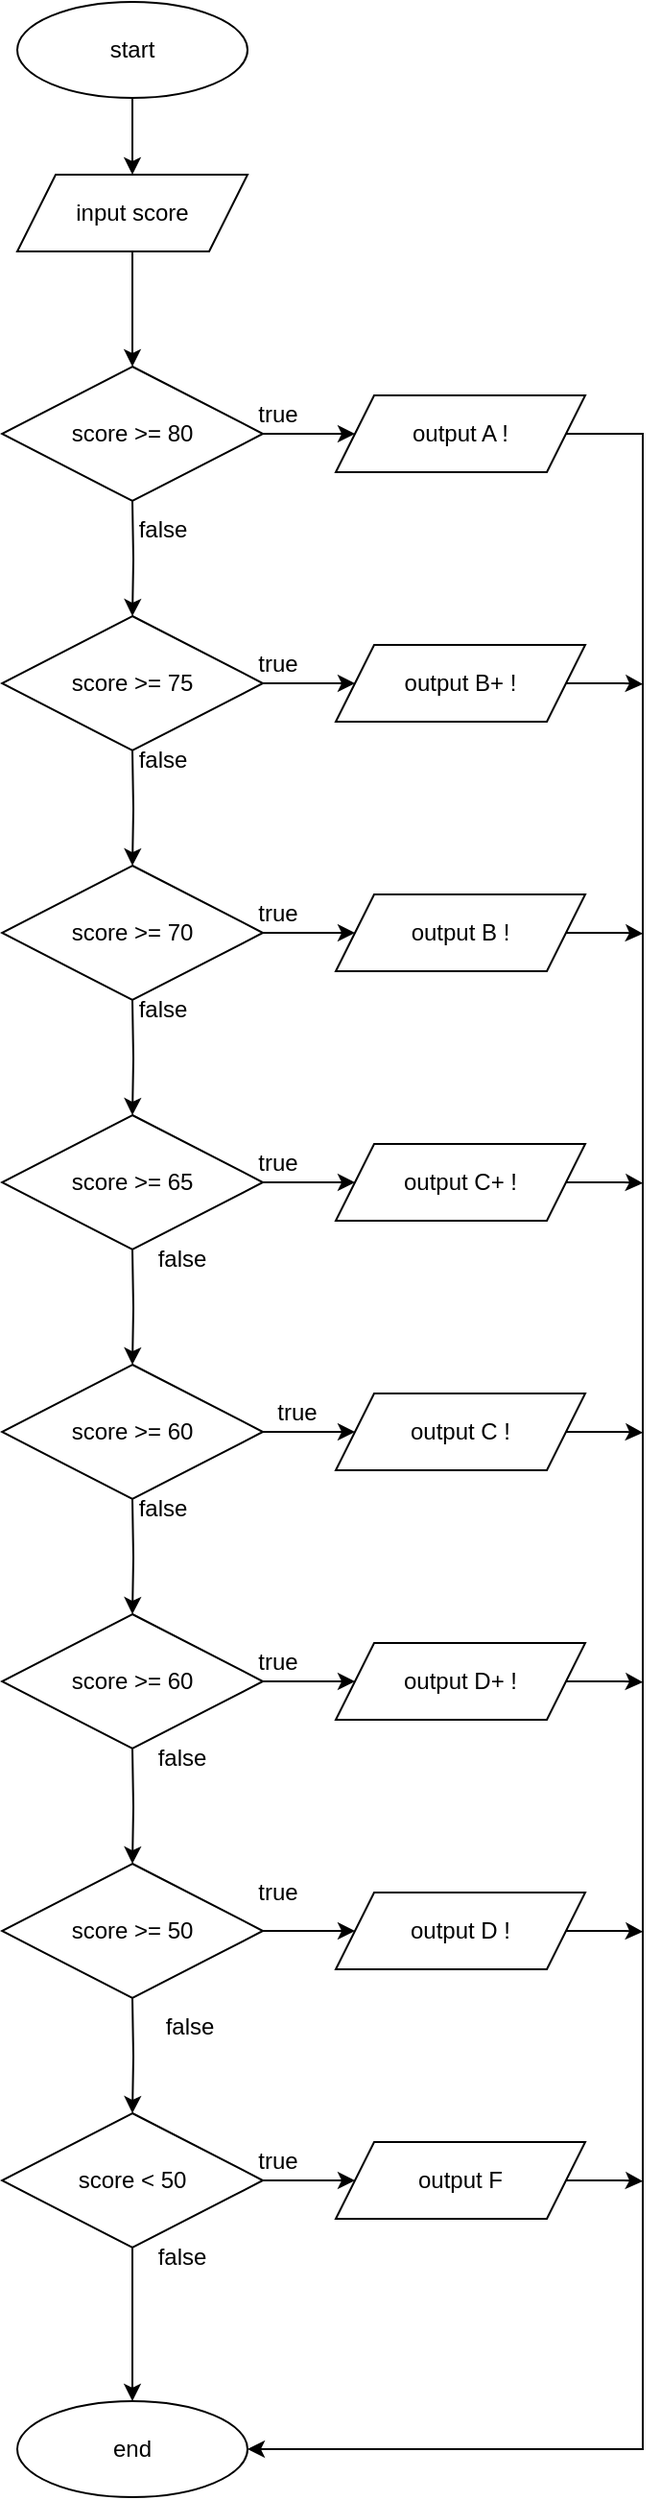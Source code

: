 <mxfile version="25.0.3">
  <diagram name="Page-1" id="JoSFesuqipKP-KCJ_UZJ">
    <mxGraphModel dx="1615" dy="803" grid="1" gridSize="10" guides="1" tooltips="1" connect="1" arrows="1" fold="1" page="1" pageScale="1" pageWidth="827" pageHeight="1169" math="0" shadow="0">
      <root>
        <mxCell id="0" />
        <mxCell id="1" parent="0" />
        <mxCell id="ymPuMD6tz8j893yOIow1-3" value="" style="edgeStyle=orthogonalEdgeStyle;rounded=0;orthogonalLoop=1;jettySize=auto;html=1;" edge="1" parent="1" source="ymPuMD6tz8j893yOIow1-1" target="ymPuMD6tz8j893yOIow1-2">
          <mxGeometry relative="1" as="geometry" />
        </mxCell>
        <mxCell id="ymPuMD6tz8j893yOIow1-1" value="start" style="ellipse;whiteSpace=wrap;html=1;" vertex="1" parent="1">
          <mxGeometry x="354" y="210" width="120" height="50" as="geometry" />
        </mxCell>
        <mxCell id="ymPuMD6tz8j893yOIow1-5" value="" style="edgeStyle=orthogonalEdgeStyle;rounded=0;orthogonalLoop=1;jettySize=auto;html=1;" edge="1" parent="1" source="ymPuMD6tz8j893yOIow1-2" target="ymPuMD6tz8j893yOIow1-4">
          <mxGeometry relative="1" as="geometry" />
        </mxCell>
        <mxCell id="ymPuMD6tz8j893yOIow1-2" value="input score" style="shape=parallelogram;perimeter=parallelogramPerimeter;whiteSpace=wrap;html=1;fixedSize=1;" vertex="1" parent="1">
          <mxGeometry x="354" y="300" width="120" height="40" as="geometry" />
        </mxCell>
        <mxCell id="ymPuMD6tz8j893yOIow1-7" value="" style="edgeStyle=orthogonalEdgeStyle;rounded=0;orthogonalLoop=1;jettySize=auto;html=1;" edge="1" parent="1" source="ymPuMD6tz8j893yOIow1-4" target="ymPuMD6tz8j893yOIow1-6">
          <mxGeometry relative="1" as="geometry" />
        </mxCell>
        <mxCell id="ymPuMD6tz8j893yOIow1-4" value="score &amp;gt;= 80" style="rhombus;whiteSpace=wrap;html=1;" vertex="1" parent="1">
          <mxGeometry x="346" y="400" width="136" height="70" as="geometry" />
        </mxCell>
        <mxCell id="ymPuMD6tz8j893yOIow1-8" style="edgeStyle=orthogonalEdgeStyle;rounded=0;orthogonalLoop=1;jettySize=auto;html=1;exitX=1;exitY=0.5;exitDx=0;exitDy=0;entryX=1;entryY=0.5;entryDx=0;entryDy=0;" edge="1" parent="1" source="ymPuMD6tz8j893yOIow1-6" target="ymPuMD6tz8j893yOIow1-49">
          <mxGeometry relative="1" as="geometry">
            <mxPoint x="680" y="435.412" as="targetPoint" />
            <Array as="points">
              <mxPoint x="680" y="435" />
              <mxPoint x="680" y="1485" />
            </Array>
          </mxGeometry>
        </mxCell>
        <mxCell id="ymPuMD6tz8j893yOIow1-6" value="output A !" style="shape=parallelogram;perimeter=parallelogramPerimeter;whiteSpace=wrap;html=1;fixedSize=1;" vertex="1" parent="1">
          <mxGeometry x="520" y="415" width="130" height="40" as="geometry" />
        </mxCell>
        <mxCell id="ymPuMD6tz8j893yOIow1-9" value="" style="edgeStyle=orthogonalEdgeStyle;rounded=0;orthogonalLoop=1;jettySize=auto;html=1;" edge="1" parent="1" target="ymPuMD6tz8j893yOIow1-11">
          <mxGeometry relative="1" as="geometry">
            <mxPoint x="414" y="470" as="sourcePoint" />
          </mxGeometry>
        </mxCell>
        <mxCell id="ymPuMD6tz8j893yOIow1-10" value="" style="edgeStyle=orthogonalEdgeStyle;rounded=0;orthogonalLoop=1;jettySize=auto;html=1;" edge="1" parent="1" source="ymPuMD6tz8j893yOIow1-11" target="ymPuMD6tz8j893yOIow1-13">
          <mxGeometry relative="1" as="geometry" />
        </mxCell>
        <mxCell id="ymPuMD6tz8j893yOIow1-11" value="score &amp;gt;= 75" style="rhombus;whiteSpace=wrap;html=1;" vertex="1" parent="1">
          <mxGeometry x="346" y="530" width="136" height="70" as="geometry" />
        </mxCell>
        <mxCell id="ymPuMD6tz8j893yOIow1-12" style="edgeStyle=orthogonalEdgeStyle;rounded=0;orthogonalLoop=1;jettySize=auto;html=1;exitX=1;exitY=0.5;exitDx=0;exitDy=0;" edge="1" parent="1" source="ymPuMD6tz8j893yOIow1-13">
          <mxGeometry relative="1" as="geometry">
            <mxPoint x="680" y="565.412" as="targetPoint" />
          </mxGeometry>
        </mxCell>
        <mxCell id="ymPuMD6tz8j893yOIow1-13" value="output B+ !" style="shape=parallelogram;perimeter=parallelogramPerimeter;whiteSpace=wrap;html=1;fixedSize=1;" vertex="1" parent="1">
          <mxGeometry x="520" y="545" width="130" height="40" as="geometry" />
        </mxCell>
        <mxCell id="ymPuMD6tz8j893yOIow1-14" value="" style="edgeStyle=orthogonalEdgeStyle;rounded=0;orthogonalLoop=1;jettySize=auto;html=1;" edge="1" parent="1" target="ymPuMD6tz8j893yOIow1-16">
          <mxGeometry relative="1" as="geometry">
            <mxPoint x="414" y="600" as="sourcePoint" />
          </mxGeometry>
        </mxCell>
        <mxCell id="ymPuMD6tz8j893yOIow1-15" value="" style="edgeStyle=orthogonalEdgeStyle;rounded=0;orthogonalLoop=1;jettySize=auto;html=1;" edge="1" parent="1" source="ymPuMD6tz8j893yOIow1-16" target="ymPuMD6tz8j893yOIow1-18">
          <mxGeometry relative="1" as="geometry" />
        </mxCell>
        <mxCell id="ymPuMD6tz8j893yOIow1-16" value="score &amp;gt;= 70" style="rhombus;whiteSpace=wrap;html=1;" vertex="1" parent="1">
          <mxGeometry x="346" y="660" width="136" height="70" as="geometry" />
        </mxCell>
        <mxCell id="ymPuMD6tz8j893yOIow1-17" style="edgeStyle=orthogonalEdgeStyle;rounded=0;orthogonalLoop=1;jettySize=auto;html=1;exitX=1;exitY=0.5;exitDx=0;exitDy=0;" edge="1" parent="1" source="ymPuMD6tz8j893yOIow1-18">
          <mxGeometry relative="1" as="geometry">
            <mxPoint x="680" y="695.412" as="targetPoint" />
          </mxGeometry>
        </mxCell>
        <mxCell id="ymPuMD6tz8j893yOIow1-18" value="output B !" style="shape=parallelogram;perimeter=parallelogramPerimeter;whiteSpace=wrap;html=1;fixedSize=1;" vertex="1" parent="1">
          <mxGeometry x="520" y="675" width="130" height="40" as="geometry" />
        </mxCell>
        <mxCell id="ymPuMD6tz8j893yOIow1-19" value="" style="edgeStyle=orthogonalEdgeStyle;rounded=0;orthogonalLoop=1;jettySize=auto;html=1;" edge="1" parent="1" target="ymPuMD6tz8j893yOIow1-21">
          <mxGeometry relative="1" as="geometry">
            <mxPoint x="414" y="730" as="sourcePoint" />
          </mxGeometry>
        </mxCell>
        <mxCell id="ymPuMD6tz8j893yOIow1-20" value="" style="edgeStyle=orthogonalEdgeStyle;rounded=0;orthogonalLoop=1;jettySize=auto;html=1;" edge="1" parent="1" source="ymPuMD6tz8j893yOIow1-21" target="ymPuMD6tz8j893yOIow1-23">
          <mxGeometry relative="1" as="geometry" />
        </mxCell>
        <mxCell id="ymPuMD6tz8j893yOIow1-21" value="score &gt;= 65" style="rhombus;whiteSpace=wrap;html=1;" vertex="1" parent="1">
          <mxGeometry x="346" y="790" width="136" height="70" as="geometry" />
        </mxCell>
        <mxCell id="ymPuMD6tz8j893yOIow1-22" style="edgeStyle=orthogonalEdgeStyle;rounded=0;orthogonalLoop=1;jettySize=auto;html=1;exitX=1;exitY=0.5;exitDx=0;exitDy=0;" edge="1" parent="1" source="ymPuMD6tz8j893yOIow1-23">
          <mxGeometry relative="1" as="geometry">
            <mxPoint x="680" y="825.412" as="targetPoint" />
          </mxGeometry>
        </mxCell>
        <mxCell id="ymPuMD6tz8j893yOIow1-23" value="output C+ !" style="shape=parallelogram;perimeter=parallelogramPerimeter;whiteSpace=wrap;html=1;fixedSize=1;" vertex="1" parent="1">
          <mxGeometry x="520" y="805" width="130" height="40" as="geometry" />
        </mxCell>
        <mxCell id="ymPuMD6tz8j893yOIow1-24" value="" style="edgeStyle=orthogonalEdgeStyle;rounded=0;orthogonalLoop=1;jettySize=auto;html=1;" edge="1" parent="1" target="ymPuMD6tz8j893yOIow1-26">
          <mxGeometry relative="1" as="geometry">
            <mxPoint x="414" y="860" as="sourcePoint" />
          </mxGeometry>
        </mxCell>
        <mxCell id="ymPuMD6tz8j893yOIow1-25" value="" style="edgeStyle=orthogonalEdgeStyle;rounded=0;orthogonalLoop=1;jettySize=auto;html=1;" edge="1" parent="1" source="ymPuMD6tz8j893yOIow1-26" target="ymPuMD6tz8j893yOIow1-28">
          <mxGeometry relative="1" as="geometry" />
        </mxCell>
        <mxCell id="ymPuMD6tz8j893yOIow1-26" value="score &amp;gt;= 60" style="rhombus;whiteSpace=wrap;html=1;" vertex="1" parent="1">
          <mxGeometry x="346" y="920" width="136" height="70" as="geometry" />
        </mxCell>
        <mxCell id="ymPuMD6tz8j893yOIow1-27" style="edgeStyle=orthogonalEdgeStyle;rounded=0;orthogonalLoop=1;jettySize=auto;html=1;exitX=1;exitY=0.5;exitDx=0;exitDy=0;" edge="1" parent="1" source="ymPuMD6tz8j893yOIow1-28">
          <mxGeometry relative="1" as="geometry">
            <mxPoint x="680" y="955.412" as="targetPoint" />
          </mxGeometry>
        </mxCell>
        <mxCell id="ymPuMD6tz8j893yOIow1-28" value="output C !" style="shape=parallelogram;perimeter=parallelogramPerimeter;whiteSpace=wrap;html=1;fixedSize=1;" vertex="1" parent="1">
          <mxGeometry x="520" y="935" width="130" height="40" as="geometry" />
        </mxCell>
        <mxCell id="ymPuMD6tz8j893yOIow1-29" value="" style="edgeStyle=orthogonalEdgeStyle;rounded=0;orthogonalLoop=1;jettySize=auto;html=1;" edge="1" parent="1" target="ymPuMD6tz8j893yOIow1-31">
          <mxGeometry relative="1" as="geometry">
            <mxPoint x="414" y="990" as="sourcePoint" />
          </mxGeometry>
        </mxCell>
        <mxCell id="ymPuMD6tz8j893yOIow1-30" value="" style="edgeStyle=orthogonalEdgeStyle;rounded=0;orthogonalLoop=1;jettySize=auto;html=1;" edge="1" parent="1" source="ymPuMD6tz8j893yOIow1-31" target="ymPuMD6tz8j893yOIow1-33">
          <mxGeometry relative="1" as="geometry" />
        </mxCell>
        <mxCell id="ymPuMD6tz8j893yOIow1-31" value="score &amp;gt;= 60" style="rhombus;whiteSpace=wrap;html=1;" vertex="1" parent="1">
          <mxGeometry x="346" y="1050" width="136" height="70" as="geometry" />
        </mxCell>
        <mxCell id="ymPuMD6tz8j893yOIow1-32" style="edgeStyle=orthogonalEdgeStyle;rounded=0;orthogonalLoop=1;jettySize=auto;html=1;exitX=1;exitY=0.5;exitDx=0;exitDy=0;" edge="1" parent="1" source="ymPuMD6tz8j893yOIow1-33">
          <mxGeometry relative="1" as="geometry">
            <mxPoint x="680" y="1085.412" as="targetPoint" />
          </mxGeometry>
        </mxCell>
        <mxCell id="ymPuMD6tz8j893yOIow1-33" value="output D+ !" style="shape=parallelogram;perimeter=parallelogramPerimeter;whiteSpace=wrap;html=1;fixedSize=1;" vertex="1" parent="1">
          <mxGeometry x="520" y="1065" width="130" height="40" as="geometry" />
        </mxCell>
        <mxCell id="ymPuMD6tz8j893yOIow1-34" value="" style="edgeStyle=orthogonalEdgeStyle;rounded=0;orthogonalLoop=1;jettySize=auto;html=1;" edge="1" parent="1" target="ymPuMD6tz8j893yOIow1-36">
          <mxGeometry relative="1" as="geometry">
            <mxPoint x="414" y="1120" as="sourcePoint" />
          </mxGeometry>
        </mxCell>
        <mxCell id="ymPuMD6tz8j893yOIow1-35" value="" style="edgeStyle=orthogonalEdgeStyle;rounded=0;orthogonalLoop=1;jettySize=auto;html=1;" edge="1" parent="1" source="ymPuMD6tz8j893yOIow1-36" target="ymPuMD6tz8j893yOIow1-38">
          <mxGeometry relative="1" as="geometry" />
        </mxCell>
        <mxCell id="ymPuMD6tz8j893yOIow1-36" value="score &gt;= 50" style="rhombus;whiteSpace=wrap;html=1;" vertex="1" parent="1">
          <mxGeometry x="346" y="1180" width="136" height="70" as="geometry" />
        </mxCell>
        <mxCell id="ymPuMD6tz8j893yOIow1-37" style="edgeStyle=orthogonalEdgeStyle;rounded=0;orthogonalLoop=1;jettySize=auto;html=1;exitX=1;exitY=0.5;exitDx=0;exitDy=0;" edge="1" parent="1" source="ymPuMD6tz8j893yOIow1-38">
          <mxGeometry relative="1" as="geometry">
            <mxPoint x="680" y="1215.412" as="targetPoint" />
          </mxGeometry>
        </mxCell>
        <mxCell id="ymPuMD6tz8j893yOIow1-38" value="output D !" style="shape=parallelogram;perimeter=parallelogramPerimeter;whiteSpace=wrap;html=1;fixedSize=1;" vertex="1" parent="1">
          <mxGeometry x="520" y="1195" width="130" height="40" as="geometry" />
        </mxCell>
        <mxCell id="ymPuMD6tz8j893yOIow1-44" value="" style="edgeStyle=orthogonalEdgeStyle;rounded=0;orthogonalLoop=1;jettySize=auto;html=1;" edge="1" parent="1" target="ymPuMD6tz8j893yOIow1-46">
          <mxGeometry relative="1" as="geometry">
            <mxPoint x="414" y="1250" as="sourcePoint" />
          </mxGeometry>
        </mxCell>
        <mxCell id="ymPuMD6tz8j893yOIow1-45" value="" style="edgeStyle=orthogonalEdgeStyle;rounded=0;orthogonalLoop=1;jettySize=auto;html=1;" edge="1" parent="1" source="ymPuMD6tz8j893yOIow1-46" target="ymPuMD6tz8j893yOIow1-48">
          <mxGeometry relative="1" as="geometry" />
        </mxCell>
        <mxCell id="ymPuMD6tz8j893yOIow1-50" value="" style="edgeStyle=orthogonalEdgeStyle;rounded=0;orthogonalLoop=1;jettySize=auto;html=1;" edge="1" parent="1" source="ymPuMD6tz8j893yOIow1-46" target="ymPuMD6tz8j893yOIow1-49">
          <mxGeometry relative="1" as="geometry" />
        </mxCell>
        <mxCell id="ymPuMD6tz8j893yOIow1-46" value="score &amp;lt; 50" style="rhombus;whiteSpace=wrap;html=1;" vertex="1" parent="1">
          <mxGeometry x="346" y="1310" width="136" height="70" as="geometry" />
        </mxCell>
        <mxCell id="ymPuMD6tz8j893yOIow1-47" style="edgeStyle=orthogonalEdgeStyle;rounded=0;orthogonalLoop=1;jettySize=auto;html=1;exitX=1;exitY=0.5;exitDx=0;exitDy=0;" edge="1" parent="1" source="ymPuMD6tz8j893yOIow1-48">
          <mxGeometry relative="1" as="geometry">
            <mxPoint x="680" y="1345.412" as="targetPoint" />
          </mxGeometry>
        </mxCell>
        <mxCell id="ymPuMD6tz8j893yOIow1-48" value="output F" style="shape=parallelogram;perimeter=parallelogramPerimeter;whiteSpace=wrap;html=1;fixedSize=1;" vertex="1" parent="1">
          <mxGeometry x="520" y="1325" width="130" height="40" as="geometry" />
        </mxCell>
        <mxCell id="ymPuMD6tz8j893yOIow1-49" value="end" style="ellipse;whiteSpace=wrap;html=1;" vertex="1" parent="1">
          <mxGeometry x="354" y="1460" width="120" height="50" as="geometry" />
        </mxCell>
        <mxCell id="ymPuMD6tz8j893yOIow1-51" value="true" style="text;html=1;align=center;verticalAlign=middle;whiteSpace=wrap;rounded=0;" vertex="1" parent="1">
          <mxGeometry x="460" y="410" width="60" height="30" as="geometry" />
        </mxCell>
        <mxCell id="ymPuMD6tz8j893yOIow1-52" value="true" style="text;html=1;align=center;verticalAlign=middle;whiteSpace=wrap;rounded=0;" vertex="1" parent="1">
          <mxGeometry x="460" y="540" width="60" height="30" as="geometry" />
        </mxCell>
        <mxCell id="ymPuMD6tz8j893yOIow1-53" value="true" style="text;html=1;align=center;verticalAlign=middle;whiteSpace=wrap;rounded=0;" vertex="1" parent="1">
          <mxGeometry x="460" y="670" width="60" height="30" as="geometry" />
        </mxCell>
        <mxCell id="ymPuMD6tz8j893yOIow1-54" value="true" style="text;html=1;align=center;verticalAlign=middle;whiteSpace=wrap;rounded=0;" vertex="1" parent="1">
          <mxGeometry x="460" y="800" width="60" height="30" as="geometry" />
        </mxCell>
        <mxCell id="ymPuMD6tz8j893yOIow1-55" value="true" style="text;html=1;align=center;verticalAlign=middle;whiteSpace=wrap;rounded=0;" vertex="1" parent="1">
          <mxGeometry x="470" y="930" width="60" height="30" as="geometry" />
        </mxCell>
        <mxCell id="ymPuMD6tz8j893yOIow1-56" value="true" style="text;html=1;align=center;verticalAlign=middle;whiteSpace=wrap;rounded=0;" vertex="1" parent="1">
          <mxGeometry x="460" y="1060" width="60" height="30" as="geometry" />
        </mxCell>
        <mxCell id="ymPuMD6tz8j893yOIow1-57" value="true" style="text;html=1;align=center;verticalAlign=middle;whiteSpace=wrap;rounded=0;" vertex="1" parent="1">
          <mxGeometry x="460" y="1180" width="60" height="30" as="geometry" />
        </mxCell>
        <mxCell id="ymPuMD6tz8j893yOIow1-58" value="true" style="text;html=1;align=center;verticalAlign=middle;whiteSpace=wrap;rounded=0;" vertex="1" parent="1">
          <mxGeometry x="460" y="1320" width="60" height="30" as="geometry" />
        </mxCell>
        <mxCell id="ymPuMD6tz8j893yOIow1-59" value="false&lt;span style=&quot;color: rgba(0, 0, 0, 0); font-family: monospace; font-size: 0px; text-align: start; text-wrap-mode: nowrap;&quot;&gt;%3CmxGraphModel%3E%3Croot%3E%3CmxCell%20id%3D%220%22%2F%3E%3CmxCell%20id%3D%221%22%20parent%3D%220%22%2F%3E%3CmxCell%20id%3D%222%22%20value%3D%22true%22%20style%3D%22text%3Bhtml%3D1%3Balign%3Dcenter%3BverticalAlign%3Dmiddle%3BwhiteSpace%3Dwrap%3Brounded%3D0%3B%22%20vertex%3D%221%22%20parent%3D%221%22%3E%3CmxGeometry%20x%3D%22460%22%20y%3D%221060%22%20width%3D%2260%22%20height%3D%2230%22%20as%3D%22geometry%22%2F%3E%3C%2FmxCell%3E%3C%2Froot%3E%3C%2FmxGraphModel%3E&lt;/span&gt;" style="text;html=1;align=center;verticalAlign=middle;whiteSpace=wrap;rounded=0;" vertex="1" parent="1">
          <mxGeometry x="410" y="1370" width="60" height="30" as="geometry" />
        </mxCell>
        <mxCell id="ymPuMD6tz8j893yOIow1-60" value="false&lt;span style=&quot;color: rgba(0, 0, 0, 0); font-family: monospace; font-size: 0px; text-align: start; text-wrap-mode: nowrap;&quot;&gt;%3CmxGraphModel%3E%3Croot%3E%3CmxCell%20id%3D%220%22%2F%3E%3CmxCell%20id%3D%221%22%20parent%3D%220%22%2F%3E%3CmxCell%20id%3D%222%22%20value%3D%22true%22%20style%3D%22text%3Bhtml%3D1%3Balign%3Dcenter%3BverticalAlign%3Dmiddle%3BwhiteSpace%3Dwrap%3Brounded%3D0%3B%22%20vertex%3D%221%22%20parent%3D%221%22%3E%3CmxGeometry%20x%3D%22460%22%20y%3D%221060%22%20width%3D%2260%22%20height%3D%2230%22%20as%3D%22geometry%22%2F%3E%3C%2FmxCell%3E%3C%2Froot%3E%3C%2FmxGraphModel%3E&lt;/span&gt;" style="text;html=1;align=center;verticalAlign=middle;whiteSpace=wrap;rounded=0;" vertex="1" parent="1">
          <mxGeometry x="414" y="1250" width="60" height="30" as="geometry" />
        </mxCell>
        <mxCell id="ymPuMD6tz8j893yOIow1-61" value="false&lt;span style=&quot;color: rgba(0, 0, 0, 0); font-family: monospace; font-size: 0px; text-align: start; text-wrap-mode: nowrap;&quot;&gt;%3CmxGraphModel%3E%3Croot%3E%3CmxCell%20id%3D%220%22%2F%3E%3CmxCell%20id%3D%221%22%20parent%3D%220%22%2F%3E%3CmxCell%20id%3D%222%22%20value%3D%22true%22%20style%3D%22text%3Bhtml%3D1%3Balign%3Dcenter%3BverticalAlign%3Dmiddle%3BwhiteSpace%3Dwrap%3Brounded%3D0%3B%22%20vertex%3D%221%22%20parent%3D%221%22%3E%3CmxGeometry%20x%3D%22460%22%20y%3D%221060%22%20width%3D%2260%22%20height%3D%2230%22%20as%3D%22geometry%22%2F%3E%3C%2FmxCell%3E%3C%2Froot%3E%3C%2FmxGraphModel%3E&lt;/span&gt;" style="text;html=1;align=center;verticalAlign=middle;whiteSpace=wrap;rounded=0;" vertex="1" parent="1">
          <mxGeometry x="410" y="1110" width="60" height="30" as="geometry" />
        </mxCell>
        <mxCell id="ymPuMD6tz8j893yOIow1-62" value="false&lt;span style=&quot;color: rgba(0, 0, 0, 0); font-family: monospace; font-size: 0px; text-align: start; text-wrap-mode: nowrap;&quot;&gt;%3CmxGraphModel%3E%3Croot%3E%3CmxCell%20id%3D%220%22%2F%3E%3CmxCell%20id%3D%221%22%20parent%3D%220%22%2F%3E%3CmxCell%20id%3D%222%22%20value%3D%22true%22%20style%3D%22text%3Bhtml%3D1%3Balign%3Dcenter%3BverticalAlign%3Dmiddle%3BwhiteSpace%3Dwrap%3Brounded%3D0%3B%22%20vertex%3D%221%22%20parent%3D%221%22%3E%3CmxGeometry%20x%3D%22460%22%20y%3D%221060%22%20width%3D%2260%22%20height%3D%2230%22%20as%3D%22geometry%22%2F%3E%3C%2FmxCell%3E%3C%2Froot%3E%3C%2FmxGraphModel%3E&lt;/span&gt;" style="text;html=1;align=center;verticalAlign=middle;whiteSpace=wrap;rounded=0;" vertex="1" parent="1">
          <mxGeometry x="400" y="980" width="60" height="30" as="geometry" />
        </mxCell>
        <mxCell id="ymPuMD6tz8j893yOIow1-63" value="false&lt;span style=&quot;color: rgba(0, 0, 0, 0); font-family: monospace; font-size: 0px; text-align: start; text-wrap-mode: nowrap;&quot;&gt;%3CmxGraphModel%3E%3Croot%3E%3CmxCell%20id%3D%220%22%2F%3E%3CmxCell%20id%3D%221%22%20parent%3D%220%22%2F%3E%3CmxCell%20id%3D%222%22%20value%3D%22true%22%20style%3D%22text%3Bhtml%3D1%3Balign%3Dcenter%3BverticalAlign%3Dmiddle%3BwhiteSpace%3Dwrap%3Brounded%3D0%3B%22%20vertex%3D%221%22%20parent%3D%221%22%3E%3CmxGeometry%20x%3D%22460%22%20y%3D%221060%22%20width%3D%2260%22%20height%3D%2230%22%20as%3D%22geometry%22%2F%3E%3C%2FmxCell%3E%3C%2Froot%3E%3C%2FmxGraphModel%3E&lt;/span&gt;" style="text;html=1;align=center;verticalAlign=middle;whiteSpace=wrap;rounded=0;" vertex="1" parent="1">
          <mxGeometry x="410" y="850" width="60" height="30" as="geometry" />
        </mxCell>
        <mxCell id="ymPuMD6tz8j893yOIow1-64" value="false&lt;span style=&quot;color: rgba(0, 0, 0, 0); font-family: monospace; font-size: 0px; text-align: start; text-wrap-mode: nowrap;&quot;&gt;%3CmxGraphModel%3E%3Croot%3E%3CmxCell%20id%3D%220%22%2F%3E%3CmxCell%20id%3D%221%22%20parent%3D%220%22%2F%3E%3CmxCell%20id%3D%222%22%20value%3D%22true%22%20style%3D%22text%3Bhtml%3D1%3Balign%3Dcenter%3BverticalAlign%3Dmiddle%3BwhiteSpace%3Dwrap%3Brounded%3D0%3B%22%20vertex%3D%221%22%20parent%3D%221%22%3E%3CmxGeometry%20x%3D%22460%22%20y%3D%221060%22%20width%3D%2260%22%20height%3D%2230%22%20as%3D%22geometry%22%2F%3E%3C%2FmxCell%3E%3C%2Froot%3E%3C%2FmxGraphModel%3E&lt;/span&gt;" style="text;html=1;align=center;verticalAlign=middle;whiteSpace=wrap;rounded=0;" vertex="1" parent="1">
          <mxGeometry x="400" y="720" width="60" height="30" as="geometry" />
        </mxCell>
        <mxCell id="ymPuMD6tz8j893yOIow1-65" value="false&lt;span style=&quot;color: rgba(0, 0, 0, 0); font-family: monospace; font-size: 0px; text-align: start; text-wrap-mode: nowrap;&quot;&gt;%3CmxGraphModel%3E%3Croot%3E%3CmxCell%20id%3D%220%22%2F%3E%3CmxCell%20id%3D%221%22%20parent%3D%220%22%2F%3E%3CmxCell%20id%3D%222%22%20value%3D%22true%22%20style%3D%22text%3Bhtml%3D1%3Balign%3Dcenter%3BverticalAlign%3Dmiddle%3BwhiteSpace%3Dwrap%3Brounded%3D0%3B%22%20vertex%3D%221%22%20parent%3D%221%22%3E%3CmxGeometry%20x%3D%22460%22%20y%3D%221060%22%20width%3D%2260%22%20height%3D%2230%22%20as%3D%22geometry%22%2F%3E%3C%2FmxCell%3E%3C%2Froot%3E%3C%2FmxGraphModel%3E&lt;/span&gt;" style="text;html=1;align=center;verticalAlign=middle;whiteSpace=wrap;rounded=0;" vertex="1" parent="1">
          <mxGeometry x="400" y="590" width="60" height="30" as="geometry" />
        </mxCell>
        <mxCell id="ymPuMD6tz8j893yOIow1-66" value="false&lt;span style=&quot;color: rgba(0, 0, 0, 0); font-family: monospace; font-size: 0px; text-align: start; text-wrap-mode: nowrap;&quot;&gt;%3CmxGraphModel%3E%3Croot%3E%3CmxCell%20id%3D%220%22%2F%3E%3CmxCell%20id%3D%221%22%20parent%3D%220%22%2F%3E%3CmxCell%20id%3D%222%22%20value%3D%22true%22%20style%3D%22text%3Bhtml%3D1%3Balign%3Dcenter%3BverticalAlign%3Dmiddle%3BwhiteSpace%3Dwrap%3Brounded%3D0%3B%22%20vertex%3D%221%22%20parent%3D%221%22%3E%3CmxGeometry%20x%3D%22460%22%20y%3D%221060%22%20width%3D%2260%22%20height%3D%2230%22%20as%3D%22geometry%22%2F%3E%3C%2FmxCell%3E%3C%2Froot%3E%3C%2FmxGraphModel%3E&lt;/span&gt;" style="text;html=1;align=center;verticalAlign=middle;whiteSpace=wrap;rounded=0;" vertex="1" parent="1">
          <mxGeometry x="400" y="470" width="60" height="30" as="geometry" />
        </mxCell>
      </root>
    </mxGraphModel>
  </diagram>
</mxfile>
